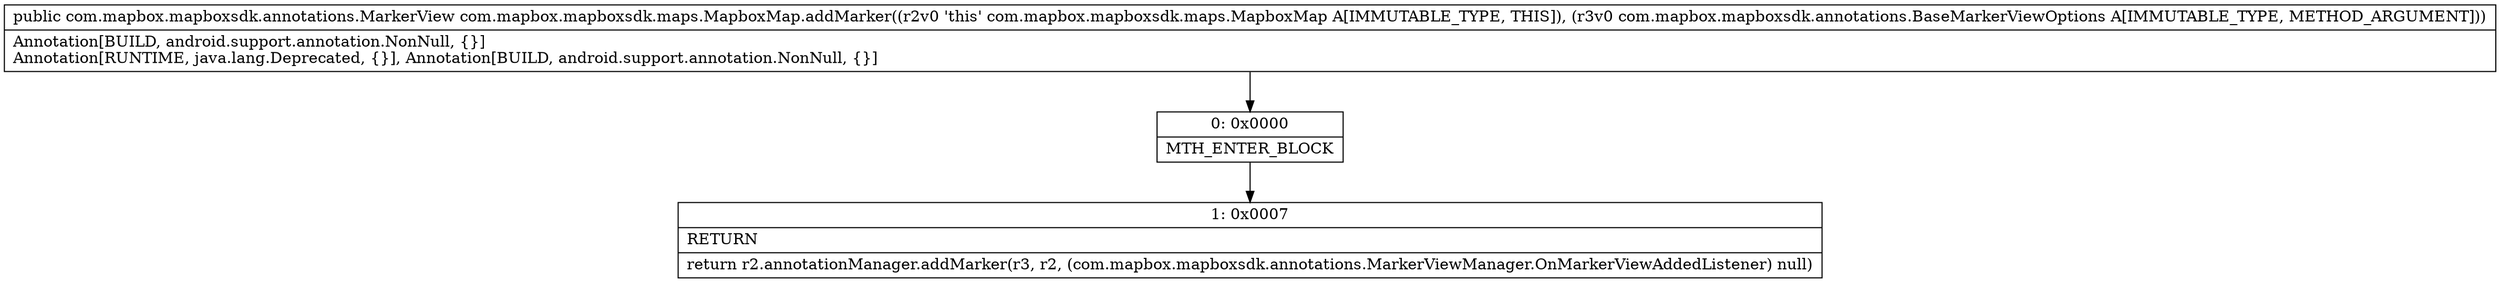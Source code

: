 digraph "CFG forcom.mapbox.mapboxsdk.maps.MapboxMap.addMarker(Lcom\/mapbox\/mapboxsdk\/annotations\/BaseMarkerViewOptions;)Lcom\/mapbox\/mapboxsdk\/annotations\/MarkerView;" {
Node_0 [shape=record,label="{0\:\ 0x0000|MTH_ENTER_BLOCK\l}"];
Node_1 [shape=record,label="{1\:\ 0x0007|RETURN\l|return r2.annotationManager.addMarker(r3, r2, (com.mapbox.mapboxsdk.annotations.MarkerViewManager.OnMarkerViewAddedListener) null)\l}"];
MethodNode[shape=record,label="{public com.mapbox.mapboxsdk.annotations.MarkerView com.mapbox.mapboxsdk.maps.MapboxMap.addMarker((r2v0 'this' com.mapbox.mapboxsdk.maps.MapboxMap A[IMMUTABLE_TYPE, THIS]), (r3v0 com.mapbox.mapboxsdk.annotations.BaseMarkerViewOptions A[IMMUTABLE_TYPE, METHOD_ARGUMENT]))  | Annotation[BUILD, android.support.annotation.NonNull, \{\}]\lAnnotation[RUNTIME, java.lang.Deprecated, \{\}], Annotation[BUILD, android.support.annotation.NonNull, \{\}]\l}"];
MethodNode -> Node_0;
Node_0 -> Node_1;
}

